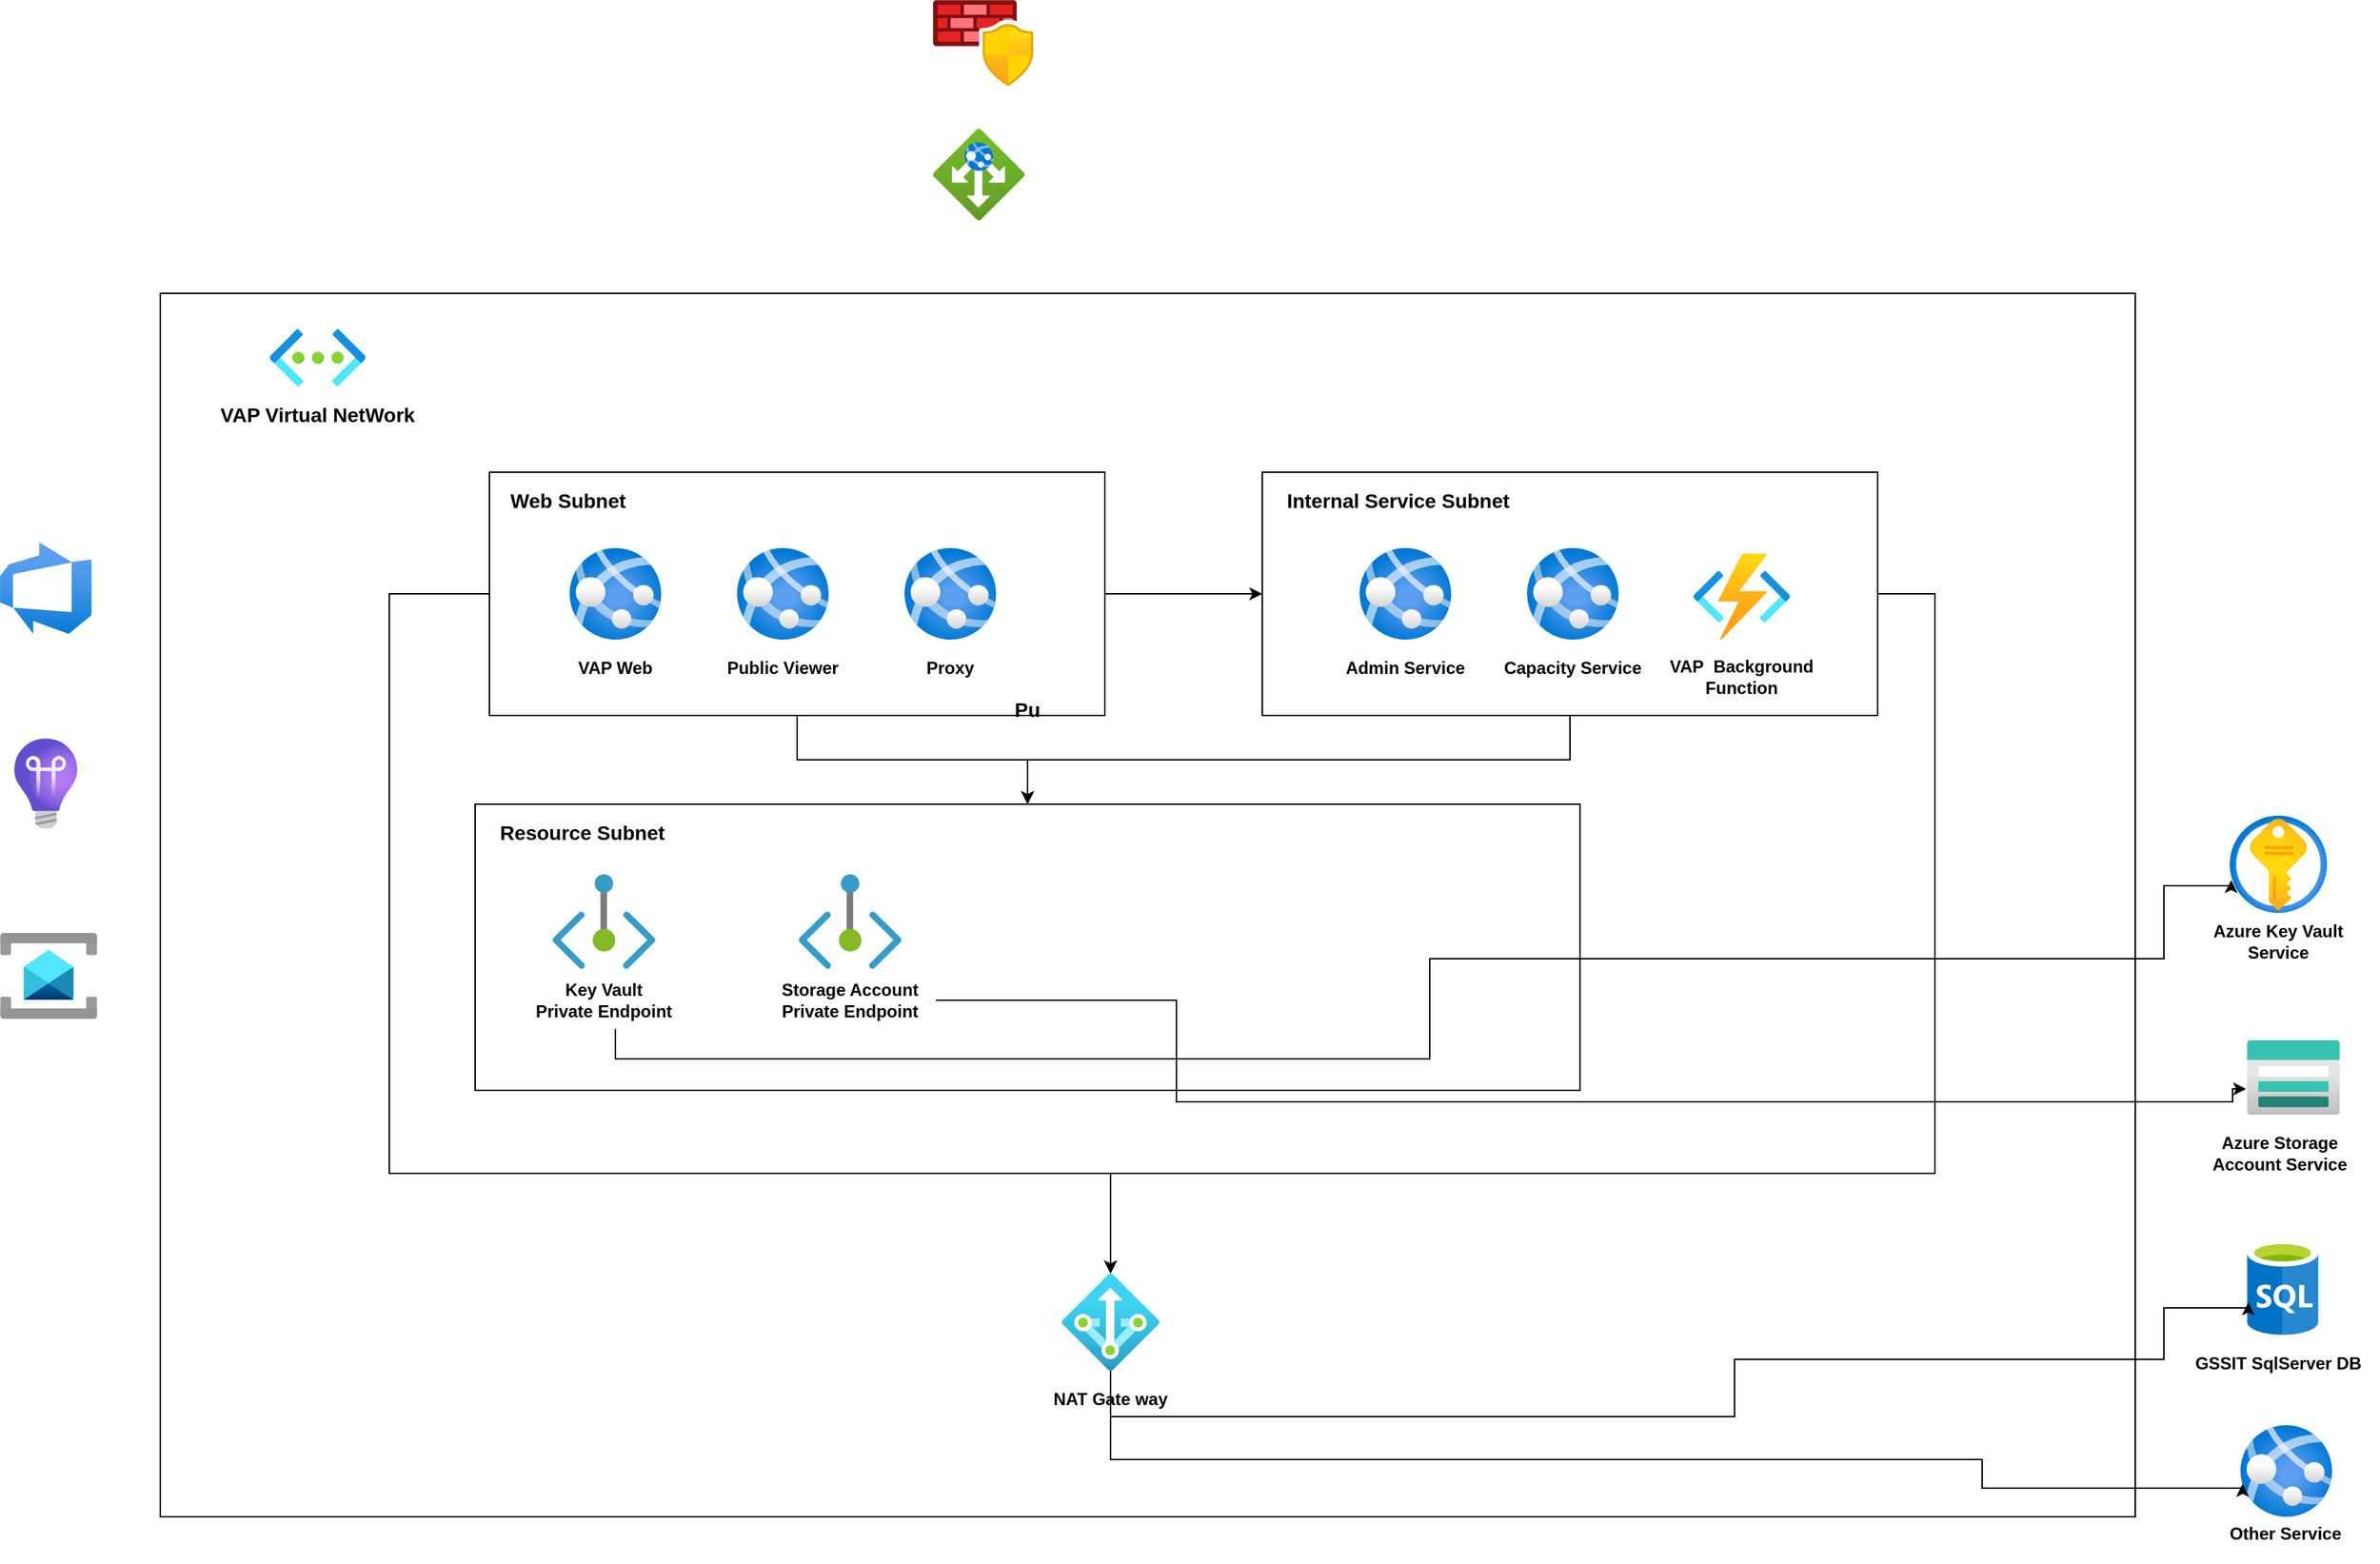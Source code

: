 <mxfile version="22.1.21" type="github">
  <diagram name="Page-1" id="UF1Crgd4uygOObGpyDa0">
    <mxGraphModel dx="1434" dy="746" grid="1" gridSize="10" guides="1" tooltips="1" connect="1" arrows="1" fold="1" page="1" pageScale="1" pageWidth="850" pageHeight="1100" math="0" shadow="0">
      <root>
        <mxCell id="0" />
        <mxCell id="1" parent="0" />
        <mxCell id="JgmfEdyczE_XzKW3utyb-1" value="" style="rounded=0;whiteSpace=wrap;html=1;" parent="1" vertex="1">
          <mxGeometry x="300" y="255" width="1380" height="855" as="geometry" />
        </mxCell>
        <mxCell id="JgmfEdyczE_XzKW3utyb-2" value="&lt;font style=&quot;font-size: 14px;&quot;&gt;&lt;b&gt;VAP Virtual NetWork&lt;/b&gt;&lt;/font&gt;" style="text;html=1;strokeColor=none;fillColor=none;align=center;verticalAlign=middle;whiteSpace=wrap;rounded=0;" parent="1" vertex="1">
          <mxGeometry x="330" y="320" width="160" height="40" as="geometry" />
        </mxCell>
        <mxCell id="JgmfEdyczE_XzKW3utyb-3" value="" style="image;aspect=fixed;html=1;points=[];align=center;fontSize=12;image=img/lib/azure2/networking/Virtual_Networks.svg;" parent="1" vertex="1">
          <mxGeometry x="376.5" y="280" width="67" height="40" as="geometry" />
        </mxCell>
        <mxCell id="JgmfEdyczE_XzKW3utyb-4" value="" style="image;aspect=fixed;html=1;points=[];align=center;fontSize=12;image=img/lib/azure2/networking/Application_Gateways.svg;" parent="1" vertex="1">
          <mxGeometry x="840" y="140" width="64" height="64" as="geometry" />
        </mxCell>
        <mxCell id="JgmfEdyczE_XzKW3utyb-5" value="" style="image;aspect=fixed;html=1;points=[];align=center;fontSize=12;image=img/lib/azure2/networking/Azure_Firewall_Manager.svg;" parent="1" vertex="1">
          <mxGeometry x="840" y="50" width="70" height="60" as="geometry" />
        </mxCell>
        <mxCell id="JgmfEdyczE_XzKW3utyb-66" style="edgeStyle=orthogonalEdgeStyle;rounded=0;orthogonalLoop=1;jettySize=auto;html=1;" parent="1" source="JgmfEdyczE_XzKW3utyb-6" target="JgmfEdyczE_XzKW3utyb-52" edge="1">
          <mxGeometry relative="1" as="geometry">
            <Array as="points">
              <mxPoint x="460" y="465" />
              <mxPoint x="460" y="870" />
              <mxPoint x="964" y="870" />
            </Array>
          </mxGeometry>
        </mxCell>
        <mxCell id="IZvT5ql7fNlqQKk4FYiW-4" style="edgeStyle=orthogonalEdgeStyle;rounded=0;orthogonalLoop=1;jettySize=auto;html=1;" parent="1" source="JgmfEdyczE_XzKW3utyb-6" target="JgmfEdyczE_XzKW3utyb-15" edge="1">
          <mxGeometry relative="1" as="geometry" />
        </mxCell>
        <mxCell id="IZvT5ql7fNlqQKk4FYiW-6" style="edgeStyle=orthogonalEdgeStyle;rounded=0;orthogonalLoop=1;jettySize=auto;html=1;entryX=0.5;entryY=0;entryDx=0;entryDy=0;" parent="1" source="JgmfEdyczE_XzKW3utyb-6" target="JgmfEdyczE_XzKW3utyb-40" edge="1">
          <mxGeometry relative="1" as="geometry" />
        </mxCell>
        <mxCell id="JgmfEdyczE_XzKW3utyb-6" value="" style="rounded=0;whiteSpace=wrap;html=1;" parent="1" vertex="1">
          <mxGeometry x="530" y="380" width="430" height="170" as="geometry" />
        </mxCell>
        <mxCell id="JgmfEdyczE_XzKW3utyb-8" value="&lt;font style=&quot;font-size: 14px;&quot;&gt;&lt;b&gt;Web Subnet&lt;/b&gt;&lt;/font&gt;" style="text;html=1;strokeColor=none;fillColor=none;align=center;verticalAlign=middle;whiteSpace=wrap;rounded=0;" parent="1" vertex="1">
          <mxGeometry x="530" y="380" width="110" height="40" as="geometry" />
        </mxCell>
        <mxCell id="JgmfEdyczE_XzKW3utyb-9" value="" style="image;aspect=fixed;html=1;points=[];align=center;fontSize=12;image=img/lib/azure2/app_services/App_Services.svg;" parent="1" vertex="1">
          <mxGeometry x="586" y="433" width="64" height="64" as="geometry" />
        </mxCell>
        <mxCell id="JgmfEdyczE_XzKW3utyb-10" value="&lt;font style=&quot;font-size: 12px;&quot;&gt;&lt;b style=&quot;font-size: 12px;&quot;&gt;VAP Web&lt;/b&gt;&lt;/font&gt;" style="text;html=1;strokeColor=none;fillColor=none;align=center;verticalAlign=middle;whiteSpace=wrap;rounded=0;fontSize=12;" parent="1" vertex="1">
          <mxGeometry x="558" y="497" width="120" height="40" as="geometry" />
        </mxCell>
        <mxCell id="JgmfEdyczE_XzKW3utyb-11" value="" style="image;aspect=fixed;html=1;points=[];align=center;fontSize=12;image=img/lib/azure2/app_services/App_Services.svg;" parent="1" vertex="1">
          <mxGeometry x="703" y="433" width="64" height="64" as="geometry" />
        </mxCell>
        <mxCell id="JgmfEdyczE_XzKW3utyb-12" value="&lt;b&gt;Public Viewer&lt;/b&gt;" style="text;html=1;strokeColor=none;fillColor=none;align=center;verticalAlign=middle;whiteSpace=wrap;rounded=0;fontSize=12;" parent="1" vertex="1">
          <mxGeometry x="670" y="497" width="130" height="40" as="geometry" />
        </mxCell>
        <mxCell id="JgmfEdyczE_XzKW3utyb-13" value="" style="image;aspect=fixed;html=1;points=[];align=center;fontSize=12;image=img/lib/azure2/app_services/App_Services.svg;" parent="1" vertex="1">
          <mxGeometry x="820" y="433" width="64" height="64" as="geometry" />
        </mxCell>
        <mxCell id="JgmfEdyczE_XzKW3utyb-14" value="&lt;b&gt;Proxy&lt;/b&gt;" style="text;html=1;strokeColor=none;fillColor=none;align=center;verticalAlign=middle;whiteSpace=wrap;rounded=0;fontSize=12;" parent="1" vertex="1">
          <mxGeometry x="792" y="497" width="120" height="40" as="geometry" />
        </mxCell>
        <mxCell id="IZvT5ql7fNlqQKk4FYiW-3" style="edgeStyle=orthogonalEdgeStyle;rounded=0;orthogonalLoop=1;jettySize=auto;html=1;" parent="1" source="JgmfEdyczE_XzKW3utyb-15" target="JgmfEdyczE_XzKW3utyb-52" edge="1">
          <mxGeometry relative="1" as="geometry">
            <Array as="points">
              <mxPoint x="1540" y="465" />
              <mxPoint x="1540" y="870" />
              <mxPoint x="964" y="870" />
            </Array>
          </mxGeometry>
        </mxCell>
        <mxCell id="IZvT5ql7fNlqQKk4FYiW-5" style="edgeStyle=orthogonalEdgeStyle;rounded=0;orthogonalLoop=1;jettySize=auto;html=1;" parent="1" source="JgmfEdyczE_XzKW3utyb-15" target="JgmfEdyczE_XzKW3utyb-40" edge="1">
          <mxGeometry relative="1" as="geometry" />
        </mxCell>
        <mxCell id="JgmfEdyczE_XzKW3utyb-15" value="" style="rounded=0;whiteSpace=wrap;html=1;" parent="1" vertex="1">
          <mxGeometry x="1070" y="380" width="430" height="170" as="geometry" />
        </mxCell>
        <mxCell id="JgmfEdyczE_XzKW3utyb-17" value="" style="image;aspect=fixed;html=1;points=[];align=center;fontSize=12;image=img/lib/azure2/app_services/App_Services.svg;" parent="1" vertex="1">
          <mxGeometry x="1138" y="433" width="64" height="64" as="geometry" />
        </mxCell>
        <mxCell id="JgmfEdyczE_XzKW3utyb-18" value="&lt;font style=&quot;font-size: 12px;&quot;&gt;&lt;b style=&quot;font-size: 12px;&quot;&gt;Admin Service&lt;/b&gt;&lt;/font&gt;" style="text;html=1;strokeColor=none;fillColor=none;align=center;verticalAlign=middle;whiteSpace=wrap;rounded=0;fontSize=12;" parent="1" vertex="1">
          <mxGeometry x="1110" y="497" width="120" height="40" as="geometry" />
        </mxCell>
        <mxCell id="JgmfEdyczE_XzKW3utyb-19" value="" style="image;aspect=fixed;html=1;points=[];align=center;fontSize=12;image=img/lib/azure2/app_services/App_Services.svg;" parent="1" vertex="1">
          <mxGeometry x="1255" y="433" width="64" height="64" as="geometry" />
        </mxCell>
        <mxCell id="JgmfEdyczE_XzKW3utyb-20" value="&lt;b&gt;Capacity Service&lt;/b&gt;" style="text;html=1;strokeColor=none;fillColor=none;align=center;verticalAlign=middle;whiteSpace=wrap;rounded=0;fontSize=12;" parent="1" vertex="1">
          <mxGeometry x="1222" y="497" width="130" height="40" as="geometry" />
        </mxCell>
        <mxCell id="JgmfEdyczE_XzKW3utyb-33" value="&lt;font style=&quot;font-size: 14px;&quot;&gt;&lt;b&gt;Internal Service Subnet&lt;/b&gt;&lt;/font&gt;" style="text;html=1;strokeColor=none;fillColor=none;align=center;verticalAlign=middle;whiteSpace=wrap;rounded=0;" parent="1" vertex="1">
          <mxGeometry x="1070" y="380" width="190" height="40" as="geometry" />
        </mxCell>
        <mxCell id="JgmfEdyczE_XzKW3utyb-38" value="" style="image;aspect=fixed;html=1;points=[];align=center;fontSize=12;image=img/lib/azure2/compute/Function_Apps.svg;" parent="1" vertex="1">
          <mxGeometry x="1371" y="437" width="68" height="60" as="geometry" />
        </mxCell>
        <mxCell id="JgmfEdyczE_XzKW3utyb-39" value="&lt;b&gt;VAP&amp;nbsp; Background Function&lt;/b&gt;" style="text;html=1;strokeColor=none;fillColor=none;align=center;verticalAlign=middle;whiteSpace=wrap;rounded=0;fontSize=12;" parent="1" vertex="1">
          <mxGeometry x="1340" y="502.5" width="130" height="40" as="geometry" />
        </mxCell>
        <mxCell id="JgmfEdyczE_XzKW3utyb-40" value="" style="rounded=0;whiteSpace=wrap;html=1;" parent="1" vertex="1">
          <mxGeometry x="520" y="612" width="772" height="200" as="geometry" />
        </mxCell>
        <mxCell id="JgmfEdyczE_XzKW3utyb-41" value="&lt;font style=&quot;font-size: 14px;&quot;&gt;&lt;b&gt;Resource Subnet&lt;/b&gt;&lt;/font&gt;" style="text;html=1;strokeColor=none;fillColor=none;align=center;verticalAlign=middle;whiteSpace=wrap;rounded=0;" parent="1" vertex="1">
          <mxGeometry x="520" y="612" width="150" height="40" as="geometry" />
        </mxCell>
        <mxCell id="JgmfEdyczE_XzKW3utyb-44" value="" style="image;aspect=fixed;html=1;points=[];align=center;fontSize=12;image=img/lib/azure2/networking/Private_Endpoint.svg;" parent="1" vertex="1">
          <mxGeometry x="574" y="661" width="72" height="66" as="geometry" />
        </mxCell>
        <mxCell id="JgmfEdyczE_XzKW3utyb-45" value="&lt;b&gt;Key Vault &lt;br&gt;Private Endpoint&lt;/b&gt;" style="text;html=1;strokeColor=none;fillColor=none;align=center;verticalAlign=middle;whiteSpace=wrap;rounded=0;fontSize=12;" parent="1" vertex="1">
          <mxGeometry x="550" y="729" width="120" height="40" as="geometry" />
        </mxCell>
        <mxCell id="JgmfEdyczE_XzKW3utyb-46" value="" style="image;aspect=fixed;html=1;points=[];align=center;fontSize=12;image=img/lib/azure2/networking/Private_Endpoint.svg;" parent="1" vertex="1">
          <mxGeometry x="746" y="661" width="72" height="66" as="geometry" />
        </mxCell>
        <mxCell id="JgmfEdyczE_XzKW3utyb-47" value="&lt;b&gt;Storage Account&lt;br&gt;Private Endpoint&lt;br&gt;&lt;/b&gt;" style="text;html=1;strokeColor=none;fillColor=none;align=center;verticalAlign=middle;whiteSpace=wrap;rounded=0;fontSize=12;" parent="1" vertex="1">
          <mxGeometry x="722" y="729" width="120" height="40" as="geometry" />
        </mxCell>
        <mxCell id="JgmfEdyczE_XzKW3utyb-50" value="" style="image;aspect=fixed;html=1;points=[];align=center;fontSize=12;image=img/lib/azure2/security/Key_Vaults.svg;" parent="1" vertex="1">
          <mxGeometry x="1746" y="620" width="68" height="68" as="geometry" />
        </mxCell>
        <mxCell id="JgmfEdyczE_XzKW3utyb-51" value="" style="image;aspect=fixed;html=1;points=[];align=center;fontSize=12;image=img/lib/azure2/storage/Storage_Accounts.svg;" parent="1" vertex="1">
          <mxGeometry x="1758" y="777" width="65" height="52" as="geometry" />
        </mxCell>
        <mxCell id="JgmfEdyczE_XzKW3utyb-52" value="" style="image;aspect=fixed;html=1;points=[];align=center;fontSize=12;image=img/lib/azure2/networking/NAT.svg;" parent="1" vertex="1">
          <mxGeometry x="930" y="940" width="68" height="68" as="geometry" />
        </mxCell>
        <mxCell id="JgmfEdyczE_XzKW3utyb-53" value="" style="image;aspect=fixed;html=1;points=[];align=center;fontSize=12;image=img/lib/azure2/devops/Application_Insights.svg;" parent="1" vertex="1">
          <mxGeometry x="198" y="566" width="44" height="63" as="geometry" />
        </mxCell>
        <mxCell id="JgmfEdyczE_XzKW3utyb-54" value="" style="image;aspect=fixed;html=1;points=[];align=center;fontSize=12;image=img/lib/azure2/devops/Azure_DevOps.svg;" parent="1" vertex="1">
          <mxGeometry x="188" y="429" width="64" height="64" as="geometry" />
        </mxCell>
        <mxCell id="JgmfEdyczE_XzKW3utyb-55" value="" style="image;aspect=fixed;html=1;points=[];align=center;fontSize=12;image=img/lib/azure2/integration/Service_Bus.svg;" parent="1" vertex="1">
          <mxGeometry x="188" y="702" width="68" height="60" as="geometry" />
        </mxCell>
        <mxCell id="JgmfEdyczE_XzKW3utyb-56" value="" style="image;sketch=0;aspect=fixed;html=1;points=[];align=center;fontSize=12;image=img/lib/mscae/SQL_Database_generic.svg;" parent="1" vertex="1">
          <mxGeometry x="1758" y="917.11" width="50" height="65.79" as="geometry" />
        </mxCell>
        <mxCell id="JgmfEdyczE_XzKW3utyb-59" value="&lt;b&gt;Azure Key Vault Service&lt;br&gt;&lt;/b&gt;" style="text;html=1;strokeColor=none;fillColor=none;align=center;verticalAlign=middle;whiteSpace=wrap;rounded=0;fontSize=12;" parent="1" vertex="1">
          <mxGeometry x="1720" y="688" width="120" height="40" as="geometry" />
        </mxCell>
        <mxCell id="JgmfEdyczE_XzKW3utyb-60" value="&lt;b&gt;Azure Storage Account Service&lt;br&gt;&lt;/b&gt;" style="text;html=1;strokeColor=none;fillColor=none;align=center;verticalAlign=middle;whiteSpace=wrap;rounded=0;fontSize=12;" parent="1" vertex="1">
          <mxGeometry x="1721" y="836" width="120" height="40" as="geometry" />
        </mxCell>
        <mxCell id="JgmfEdyczE_XzKW3utyb-69" value="&lt;font style=&quot;font-size: 12px;&quot;&gt;&lt;b style=&quot;font-size: 12px;&quot;&gt;NAT Gate way&lt;/b&gt;&lt;/font&gt;" style="text;html=1;strokeColor=none;fillColor=none;align=center;verticalAlign=middle;whiteSpace=wrap;rounded=0;fontSize=12;" parent="1" vertex="1">
          <mxGeometry x="904" y="1008" width="120" height="40" as="geometry" />
        </mxCell>
        <mxCell id="JgmfEdyczE_XzKW3utyb-70" value="&lt;font style=&quot;font-size: 12px;&quot;&gt;&lt;b style=&quot;font-size: 12px;&quot;&gt;GSSIT SqlServer DB&lt;/b&gt;&lt;/font&gt;" style="text;html=1;strokeColor=none;fillColor=none;align=center;verticalAlign=middle;whiteSpace=wrap;rounded=0;fontSize=12;" parent="1" vertex="1">
          <mxGeometry x="1720" y="982.9" width="120" height="40" as="geometry" />
        </mxCell>
        <mxCell id="JgmfEdyczE_XzKW3utyb-73" value="" style="image;aspect=fixed;html=1;points=[];align=center;fontSize=12;image=img/lib/azure2/app_services/App_Services.svg;" parent="1" vertex="1">
          <mxGeometry x="1753.5" y="1046" width="64" height="64" as="geometry" />
        </mxCell>
        <mxCell id="JgmfEdyczE_XzKW3utyb-74" value="&lt;b&gt;Other Service&lt;/b&gt;" style="text;html=1;strokeColor=none;fillColor=none;align=center;verticalAlign=middle;whiteSpace=wrap;rounded=0;fontSize=12;" parent="1" vertex="1">
          <mxGeometry x="1720" y="1102" width="130" height="40" as="geometry" />
        </mxCell>
        <mxCell id="JgmfEdyczE_XzKW3utyb-75" style="edgeStyle=orthogonalEdgeStyle;rounded=0;orthogonalLoop=1;jettySize=auto;html=1;entryX=0.02;entryY=0.654;entryDx=0;entryDy=0;entryPerimeter=0;" parent="1" source="JgmfEdyczE_XzKW3utyb-52" target="JgmfEdyczE_XzKW3utyb-56" edge="1">
          <mxGeometry relative="1" as="geometry">
            <Array as="points">
              <mxPoint x="964" y="1040" />
              <mxPoint x="1400" y="1040" />
              <mxPoint x="1400" y="1000" />
              <mxPoint x="1700" y="1000" />
              <mxPoint x="1700" y="964" />
              <mxPoint x="1759" y="964" />
            </Array>
          </mxGeometry>
        </mxCell>
        <mxCell id="JgmfEdyczE_XzKW3utyb-76" style="edgeStyle=orthogonalEdgeStyle;rounded=0;orthogonalLoop=1;jettySize=auto;html=1;entryX=0.023;entryY=0.641;entryDx=0;entryDy=0;entryPerimeter=0;" parent="1" source="JgmfEdyczE_XzKW3utyb-52" target="JgmfEdyczE_XzKW3utyb-73" edge="1">
          <mxGeometry relative="1" as="geometry">
            <Array as="points">
              <mxPoint x="964" y="1070" />
              <mxPoint x="1573" y="1070" />
              <mxPoint x="1573" y="1090" />
            </Array>
          </mxGeometry>
        </mxCell>
        <mxCell id="IZvT5ql7fNlqQKk4FYiW-1" style="edgeStyle=orthogonalEdgeStyle;rounded=0;orthogonalLoop=1;jettySize=auto;html=1;entryX=0.015;entryY=0.662;entryDx=0;entryDy=0;entryPerimeter=0;" parent="1" source="JgmfEdyczE_XzKW3utyb-45" target="JgmfEdyczE_XzKW3utyb-50" edge="1">
          <mxGeometry relative="1" as="geometry">
            <Array as="points">
              <mxPoint x="618" y="790" />
              <mxPoint x="1187" y="790" />
              <mxPoint x="1187" y="720" />
              <mxPoint x="1700" y="720" />
              <mxPoint x="1700" y="669" />
              <mxPoint x="1747" y="669" />
            </Array>
          </mxGeometry>
        </mxCell>
        <mxCell id="IZvT5ql7fNlqQKk4FYiW-2" style="edgeStyle=orthogonalEdgeStyle;rounded=0;orthogonalLoop=1;jettySize=auto;html=1;entryX=-0.008;entryY=0.654;entryDx=0;entryDy=0;entryPerimeter=0;" parent="1" source="JgmfEdyczE_XzKW3utyb-47" target="JgmfEdyczE_XzKW3utyb-51" edge="1">
          <mxGeometry relative="1" as="geometry">
            <Array as="points">
              <mxPoint x="1010" y="749" />
              <mxPoint x="1010" y="820" />
              <mxPoint x="1748" y="820" />
            </Array>
          </mxGeometry>
        </mxCell>
        <mxCell id="IZvT5ql7fNlqQKk4FYiW-7" value="&lt;font style=&quot;font-size: 14px;&quot;&gt;&lt;b&gt;Pu&lt;/b&gt;&lt;/font&gt;" style="text;html=1;strokeColor=none;fillColor=none;align=center;verticalAlign=middle;whiteSpace=wrap;rounded=0;" parent="1" vertex="1">
          <mxGeometry x="851" y="526" width="110" height="40" as="geometry" />
        </mxCell>
      </root>
    </mxGraphModel>
  </diagram>
</mxfile>
